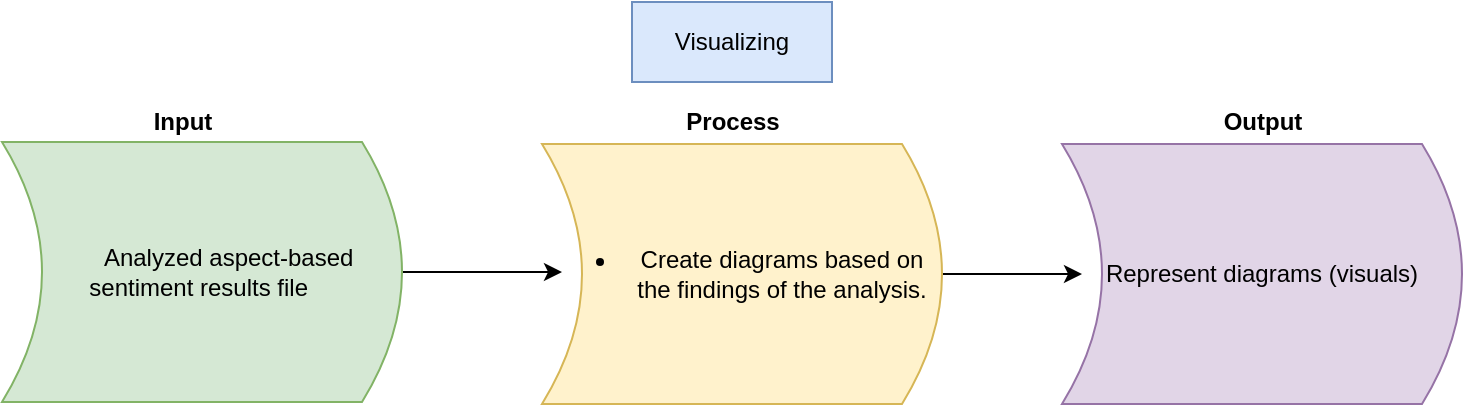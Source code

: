 <mxfile version="16.1.2" type="device"><diagram id="So0DEbBxgYqDdVY7200x" name="Page-1"><mxGraphModel dx="1038" dy="521" grid="1" gridSize="10" guides="1" tooltips="1" connect="1" arrows="1" fold="1" page="1" pageScale="1" pageWidth="827" pageHeight="1169" math="0" shadow="0"><root><mxCell id="0"/><mxCell id="1" parent="0"/><mxCell id="MNtLM-2ReC1ag_ZeO_UR-3" style="edgeStyle=orthogonalEdgeStyle;rounded=0;orthogonalLoop=1;jettySize=auto;html=1;exitX=0;exitY=0.5;exitDx=0;exitDy=0;" parent="1" source="MNtLM-2ReC1ag_ZeO_UR-1" edge="1"><mxGeometry relative="1" as="geometry"><mxPoint x="350" y="145" as="targetPoint"/></mxGeometry></mxCell><mxCell id="MNtLM-2ReC1ag_ZeO_UR-1" value="&lt;span style=&quot;white-space: pre&quot;&gt;&#9;&lt;/span&gt;Analyzed aspect-based sentiment results file&amp;nbsp;" style="shape=dataStorage;whiteSpace=wrap;html=1;fixedSize=1;direction=west;fillColor=#d5e8d4;strokeColor=#82b366;" parent="1" vertex="1"><mxGeometry x="70" y="80" width="200" height="130" as="geometry"/></mxCell><mxCell id="MNtLM-2ReC1ag_ZeO_UR-2" value="Visualizing" style="text;html=1;strokeColor=#6c8ebf;fillColor=#dae8fc;align=center;verticalAlign=middle;whiteSpace=wrap;rounded=0;" parent="1" vertex="1"><mxGeometry x="385" y="10" width="100" height="40" as="geometry"/></mxCell><mxCell id="MNtLM-2ReC1ag_ZeO_UR-5" value="Represent diagrams (visuals)" style="shape=dataStorage;whiteSpace=wrap;html=1;fixedSize=1;direction=west;fillColor=#e1d5e7;strokeColor=#9673a6;" parent="1" vertex="1"><mxGeometry x="600" y="81" width="200" height="130" as="geometry"/></mxCell><mxCell id="MNtLM-2ReC1ag_ZeO_UR-19" style="edgeStyle=orthogonalEdgeStyle;rounded=0;orthogonalLoop=1;jettySize=auto;html=1;exitX=0;exitY=0.5;exitDx=0;exitDy=0;entryX=0.95;entryY=0.5;entryDx=0;entryDy=0;entryPerimeter=0;" parent="1" source="MNtLM-2ReC1ag_ZeO_UR-6" target="MNtLM-2ReC1ag_ZeO_UR-5" edge="1"><mxGeometry relative="1" as="geometry"/></mxCell><mxCell id="MNtLM-2ReC1ag_ZeO_UR-6" value="&lt;ul&gt;&lt;li&gt;Create diagrams based on the findings of the analysis.&lt;/li&gt;&lt;/ul&gt;" style="shape=dataStorage;whiteSpace=wrap;html=1;fixedSize=1;direction=west;fillColor=#fff2cc;strokeColor=#d6b656;" parent="1" vertex="1"><mxGeometry x="340" y="81" width="200" height="130" as="geometry"/></mxCell><mxCell id="MNtLM-2ReC1ag_ZeO_UR-9" value="Process&lt;span style=&quot;color: rgba(0 , 0 , 0 , 0) ; font-family: monospace ; font-size: 0px&quot;&gt;%3CmxGraphModel%3E%3Croot%3E%3CmxCell%20id%3D%220%22%2F%3E%3CmxCell%20id%3D%221%22%20parent%3D%220%22%2F%3E%3CmxCell%20id%3D%222%22%20value%3D%22%22%20style%3D%22shape%3DdataStorage%3BwhiteSpace%3Dwrap%3Bhtml%3D1%3BfixedSize%3D1%3Bdirection%3Dwest%3B%22%20vertex%3D%221%22%20parent%3D%221%22%3E%3CmxGeometry%20x%3D%2270%22%20y%3D%2280%22%20width%3D%22200%22%20height%3D%22130%22%20as%3D%22geometry%22%2F%3E%3C%2FmxCell%3E%3C%2Froot%3E%3C%2FmxGraphModel%3E&lt;/span&gt;" style="text;html=1;align=center;verticalAlign=middle;resizable=0;points=[];autosize=1;fontStyle=1" parent="1" vertex="1"><mxGeometry x="405" y="60" width="60" height="20" as="geometry"/></mxCell><mxCell id="MNtLM-2ReC1ag_ZeO_UR-11" value="Output" style="text;html=1;align=center;verticalAlign=middle;resizable=0;points=[];autosize=1;strokeColor=none;fillColor=none;fontStyle=1" parent="1" vertex="1"><mxGeometry x="675" y="60" width="50" height="20" as="geometry"/></mxCell><mxCell id="MNtLM-2ReC1ag_ZeO_UR-12" value="Input" style="text;html=1;align=center;verticalAlign=middle;resizable=0;points=[];autosize=1;fontStyle=1" parent="1" vertex="1"><mxGeometry x="135" y="60" width="50" height="20" as="geometry"/></mxCell></root></mxGraphModel></diagram></mxfile>